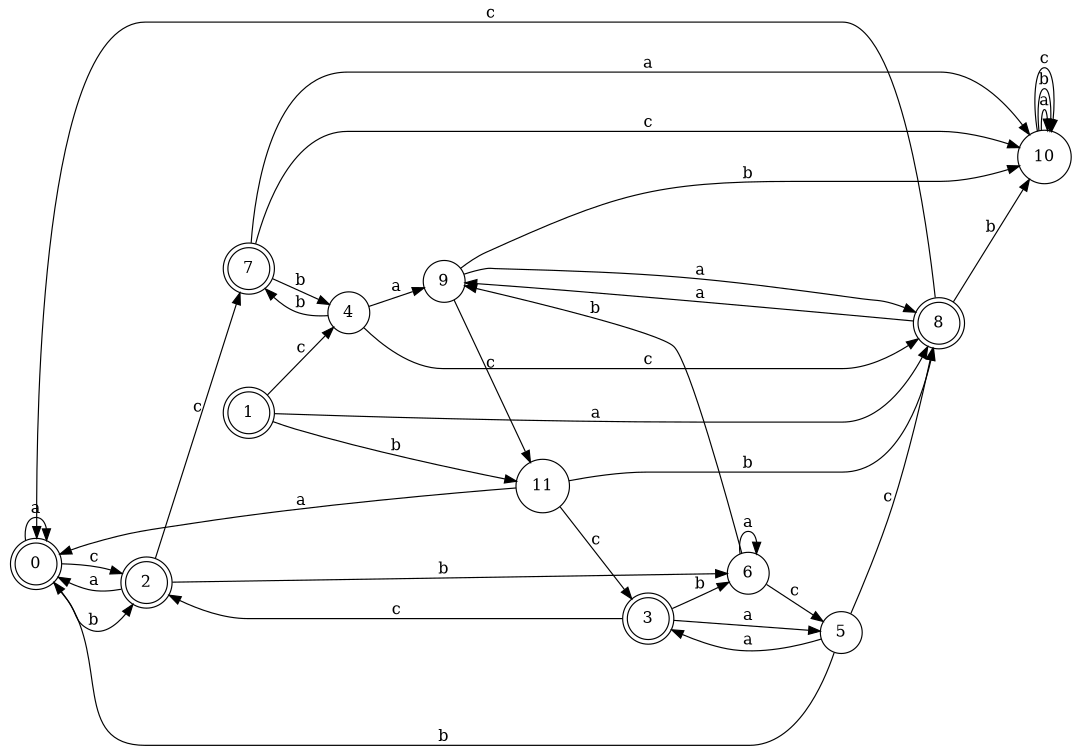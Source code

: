 digraph n10_5 {
__start0 [label="" shape="none"];

rankdir=LR;
size="8,5";

s0 [style="rounded,filled", color="black", fillcolor="white" shape="doublecircle", label="0"];
s1 [style="rounded,filled", color="black", fillcolor="white" shape="doublecircle", label="1"];
s2 [style="rounded,filled", color="black", fillcolor="white" shape="doublecircle", label="2"];
s3 [style="rounded,filled", color="black", fillcolor="white" shape="doublecircle", label="3"];
s4 [style="filled", color="black", fillcolor="white" shape="circle", label="4"];
s5 [style="filled", color="black", fillcolor="white" shape="circle", label="5"];
s6 [style="filled", color="black", fillcolor="white" shape="circle", label="6"];
s7 [style="rounded,filled", color="black", fillcolor="white" shape="doublecircle", label="7"];
s8 [style="rounded,filled", color="black", fillcolor="white" shape="doublecircle", label="8"];
s9 [style="filled", color="black", fillcolor="white" shape="circle", label="9"];
s10 [style="filled", color="black", fillcolor="white" shape="circle", label="10"];
s11 [style="filled", color="black", fillcolor="white" shape="circle", label="11"];
s0 -> s0 [label="a"];
s0 -> s2 [label="b"];
s0 -> s2 [label="c"];
s1 -> s8 [label="a"];
s1 -> s11 [label="b"];
s1 -> s4 [label="c"];
s2 -> s0 [label="a"];
s2 -> s6 [label="b"];
s2 -> s7 [label="c"];
s3 -> s5 [label="a"];
s3 -> s6 [label="b"];
s3 -> s2 [label="c"];
s4 -> s9 [label="a"];
s4 -> s7 [label="b"];
s4 -> s8 [label="c"];
s5 -> s3 [label="a"];
s5 -> s0 [label="b"];
s5 -> s8 [label="c"];
s6 -> s6 [label="a"];
s6 -> s9 [label="b"];
s6 -> s5 [label="c"];
s7 -> s10 [label="a"];
s7 -> s4 [label="b"];
s7 -> s10 [label="c"];
s8 -> s9 [label="a"];
s8 -> s10 [label="b"];
s8 -> s0 [label="c"];
s9 -> s8 [label="a"];
s9 -> s10 [label="b"];
s9 -> s11 [label="c"];
s10 -> s10 [label="a"];
s10 -> s10 [label="b"];
s10 -> s10 [label="c"];
s11 -> s0 [label="a"];
s11 -> s8 [label="b"];
s11 -> s3 [label="c"];

}